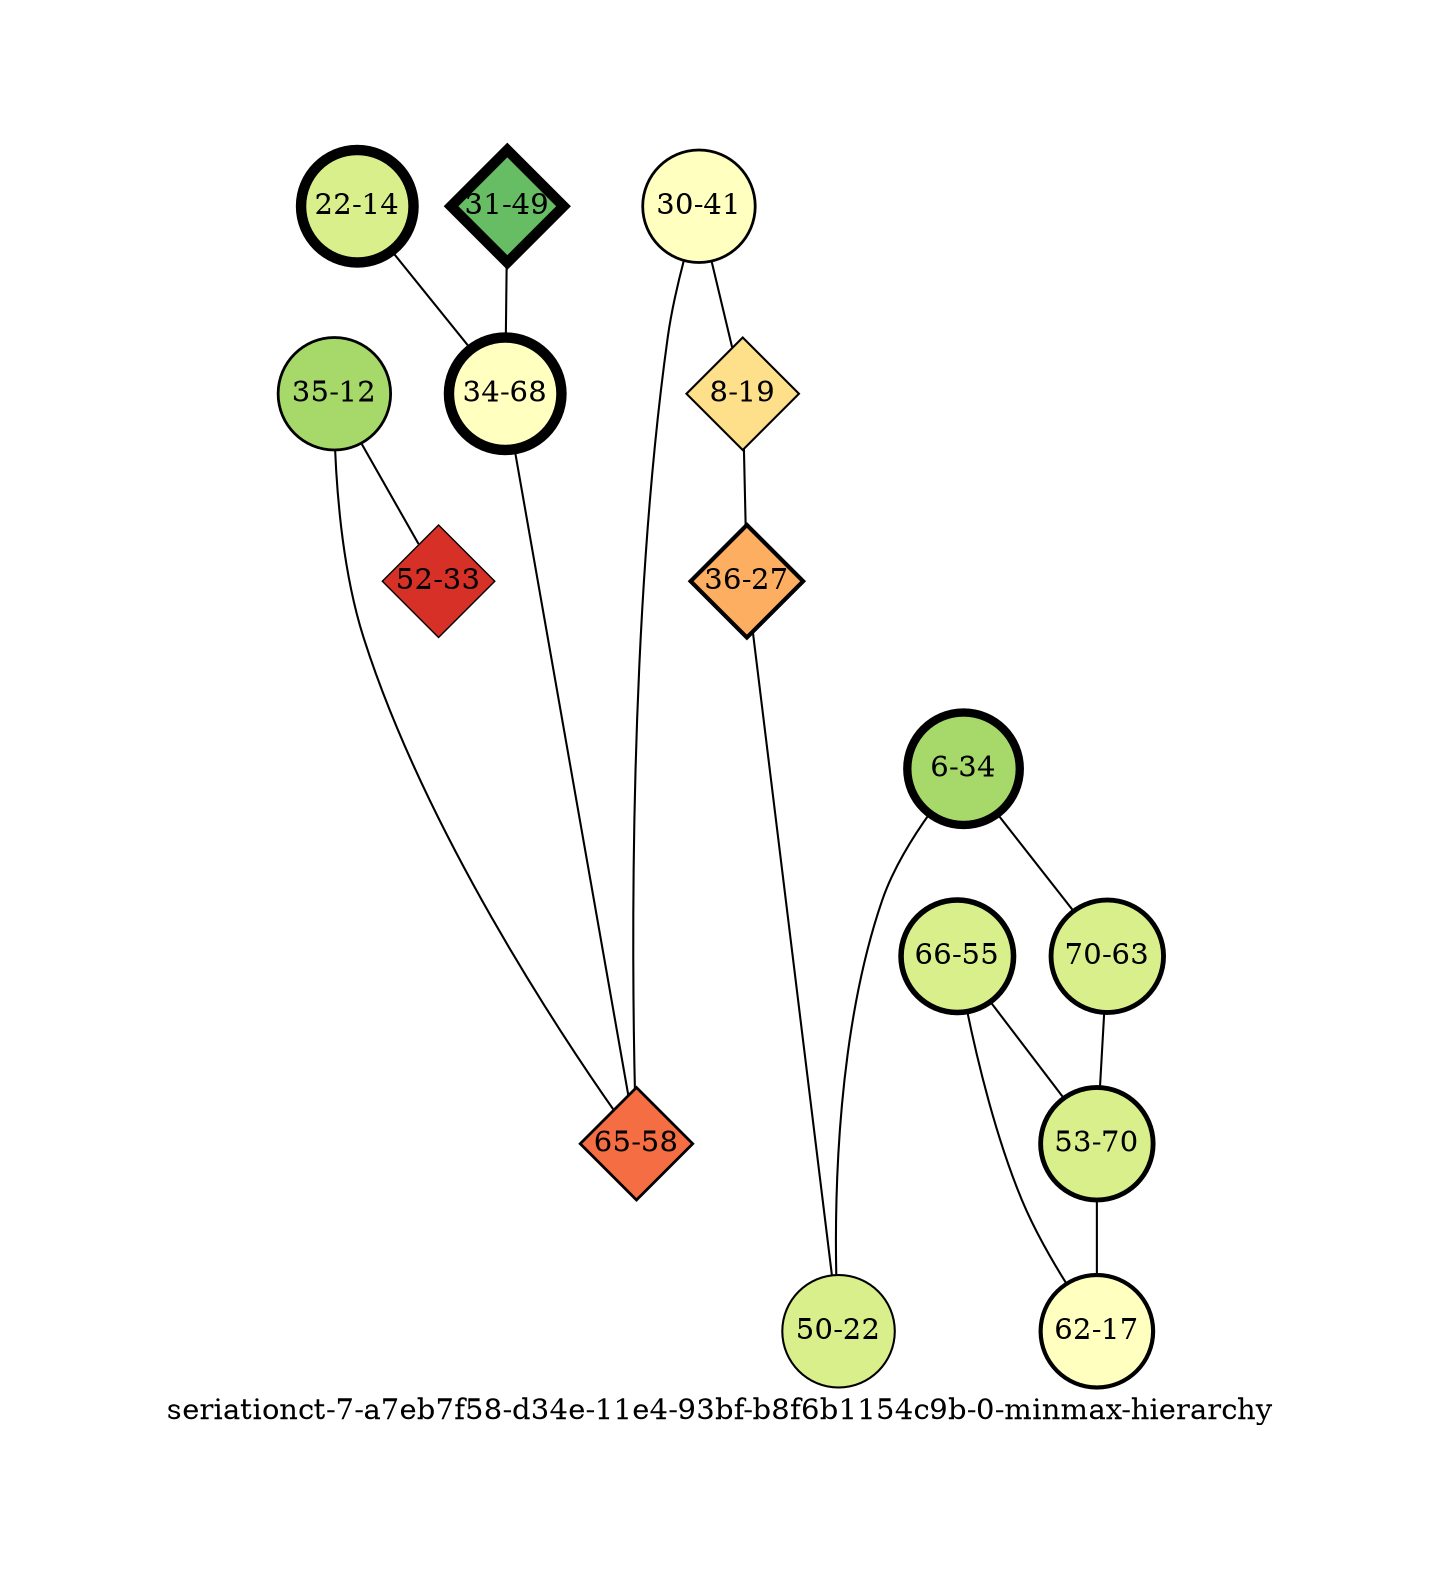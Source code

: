 strict graph "seriationct-7-a7eb7f58-d34e-11e4-93bf-b8f6b1154c9b-0-minmax-hierarchy" {
labelloc=b;
ratio=auto;
pad="1.0";
label="seriationct-7-a7eb7f58-d34e-11e4-93bf-b8f6b1154c9b-0-minmax-hierarchy";
node [width="0.75", style=filled, fixedsize=true, height="0.75", shape=circle, label=""];
0 [xCoordinate="49.0", appears_in_slice=15, yCoordinate="31.0", level=child, colorscheme=rdylgn11, child_of="assemblage-34-37", short_label="31-49", label="31-49", shape=diamond, fillcolor=9, size="312.263661735", parent_node="assemblage-34-37", id=0, penwidth="5.0"];
1 [xCoordinate="34.0", appears_in_slice=12, yCoordinate="6.0", level=grandchild, colorscheme=rdylgn11, child_of="assemblage-23-47", short_label="6-34", label="6-34", shape=circle, fillcolor=8, size="342.678102186", parent_node="assemblage-60-3", id=1, penwidth="4.0"];
2 [xCoordinate="14.0", appears_in_slice=15, yCoordinate="22.0", level=grandchild, colorscheme=rdylgn11, child_of="assemblage-64-39", short_label="22-14", label="22-14", shape=circle, fillcolor=7, size="312.263661735", parent_node="assemblage-45-49", id=2, penwidth="5.0"];
3 [xCoordinate="68.0", appears_in_slice=15, yCoordinate="34.0", level=grandchild, colorscheme=rdylgn11, child_of="assemblage-23-55", short_label="34-68", label="34-68", shape=circle, fillcolor=6, size="312.263661735", parent_node="assemblage-28-29", id=3, penwidth="5.0"];
4 [xCoordinate="41.0", appears_in_slice=4, yCoordinate="30.0", level=grandchild, colorscheme=rdylgn11, child_of="assemblage-23-55", short_label="30-41", label="30-41", shape=circle, fillcolor=6, size="619.755402642", parent_node="assemblage-63-56", id=4, penwidth="1.33333333333"];
5 [xCoordinate="19.0", appears_in_slice=3, yCoordinate="8.0", level=child, colorscheme=rdylgn11, child_of="assemblage-57-46", short_label="8-19", label="8-19", shape=diamond, fillcolor=5, size="668.278670854", parent_node="assemblage-57-46", id=5, penwidth="1.0"];
6 [xCoordinate="12.0", appears_in_slice=4, yCoordinate="35.0", level=grandchild, colorscheme=rdylgn11, child_of="assemblage-23-47", short_label="35-12", label="35-12", shape=circle, fillcolor=8, size="283.247586364", parent_node="assemblage-34-7", id=9, penwidth="1.33333333333"];
7 [xCoordinate="55.0", appears_in_slice=8, yCoordinate="66.0", level=grandchild, colorscheme=rdylgn11, child_of="assemblage-64-39", short_label="66-55", label="66-55", shape=circle, fillcolor=7, size="255.909549086", parent_node="assemblage-60-48", id=7, penwidth="2.66666666667"];
8 [xCoordinate="63.0", appears_in_slice=7, yCoordinate="70.0", level=grandchild, colorscheme=rdylgn11, child_of="assemblage-64-39", short_label="70-63", label="70-63", shape=circle, fillcolor=7, size="280.791707695", parent_node="assemblage-68-63", id=8, penwidth="2.33333333333"];
9 [xCoordinate="70.0", appears_in_slice=7, yCoordinate="53.0", level=grandchild, colorscheme=rdylgn11, child_of="assemblage-64-39", short_label="53-70", label="53-70", shape=circle, fillcolor=7, size="1482.31068176", parent_node="assemblage-68-63", id=6, penwidth="2.33333333333"];
10 [xCoordinate="27.0", appears_in_slice=6, yCoordinate="36.0", level=child, colorscheme=rdylgn11, child_of="assemblage-10-43", short_label="36-27", label="36-27", shape=diamond, fillcolor=4, size="593.116547903", parent_node="assemblage-10-43", id=13, penwidth="2.0"];
11 [xCoordinate="22.0", appears_in_slice=3, yCoordinate="50.0", level=grandchild, colorscheme=rdylgn11, child_of="assemblage-64-39", short_label="50-22", label="50-22", shape=circle, fillcolor=7, size="385.03108449", parent_node="assemblage-68-51", id=11, penwidth="1.0"];
12 [xCoordinate="58.0", appears_in_slice=4, yCoordinate="65.0", level=child, colorscheme=rdylgn11, child_of="assemblage-58-16", short_label="65-58", label="65-58", shape=diamond, fillcolor=3, size="932.080242849", parent_node="assemblage-58-16", id=12, penwidth="1.33333333333"];
13 [xCoordinate="17.0", appears_in_slice=6, yCoordinate="62.0", level=grandchild, colorscheme=rdylgn11, child_of="assemblage-23-55", short_label="62-17", label="62-17", shape=circle, fillcolor=6, size="312.324840208", parent_node="assemblage-38-25", id=10, penwidth="2.0"];
14 [xCoordinate="33.0", appears_in_slice=2, yCoordinate="52.0", level=child, colorscheme=rdylgn11, child_of="assemblage-57-46", short_label="52-33", label="52-33", shape=diamond, fillcolor=2, size="407.684598757", parent_node="assemblage-57-46", id=14, penwidth="0.666666666667"];
0 -- 3  [inverseweight="1.22371548781", weight="0.817183413926"];
1 -- 8  [inverseweight="519.331792222", weight="0.00192555128528"];
1 -- 11  [inverseweight="103.291450201", weight="0.00968134340308"];
2 -- 3  [inverseweight="1.20641874572", weight="0.828899586939"];
3 -- 12  [inverseweight="5.87654893431", weight="0.170167901464"];
4 -- 12  [inverseweight="87.7844119726", weight="0.0113915440968"];
4 -- 5  [inverseweight="23.6902150659", weight="0.0422115205463"];
5 -- 10  [inverseweight="22.2010650766", weight="0.0450428840486"];
6 -- 12  [inverseweight="4.32126887322", weight="0.231413510554"];
6 -- 14  [inverseweight="17.2464550455", weight="0.0579829302523"];
7 -- 9  [inverseweight="37924.8309323", weight="2.63679487928e-05"];
7 -- 13  [inverseweight=1000000000000, weight="1e-12"];
8 -- 9  [inverseweight="29301.4406957", weight="3.41280147412e-05"];
9 -- 13  [inverseweight="37924.8309323", weight="2.63679487928e-05"];
10 -- 11  [inverseweight="69.7931634812", weight="0.0143280509168"];
}
